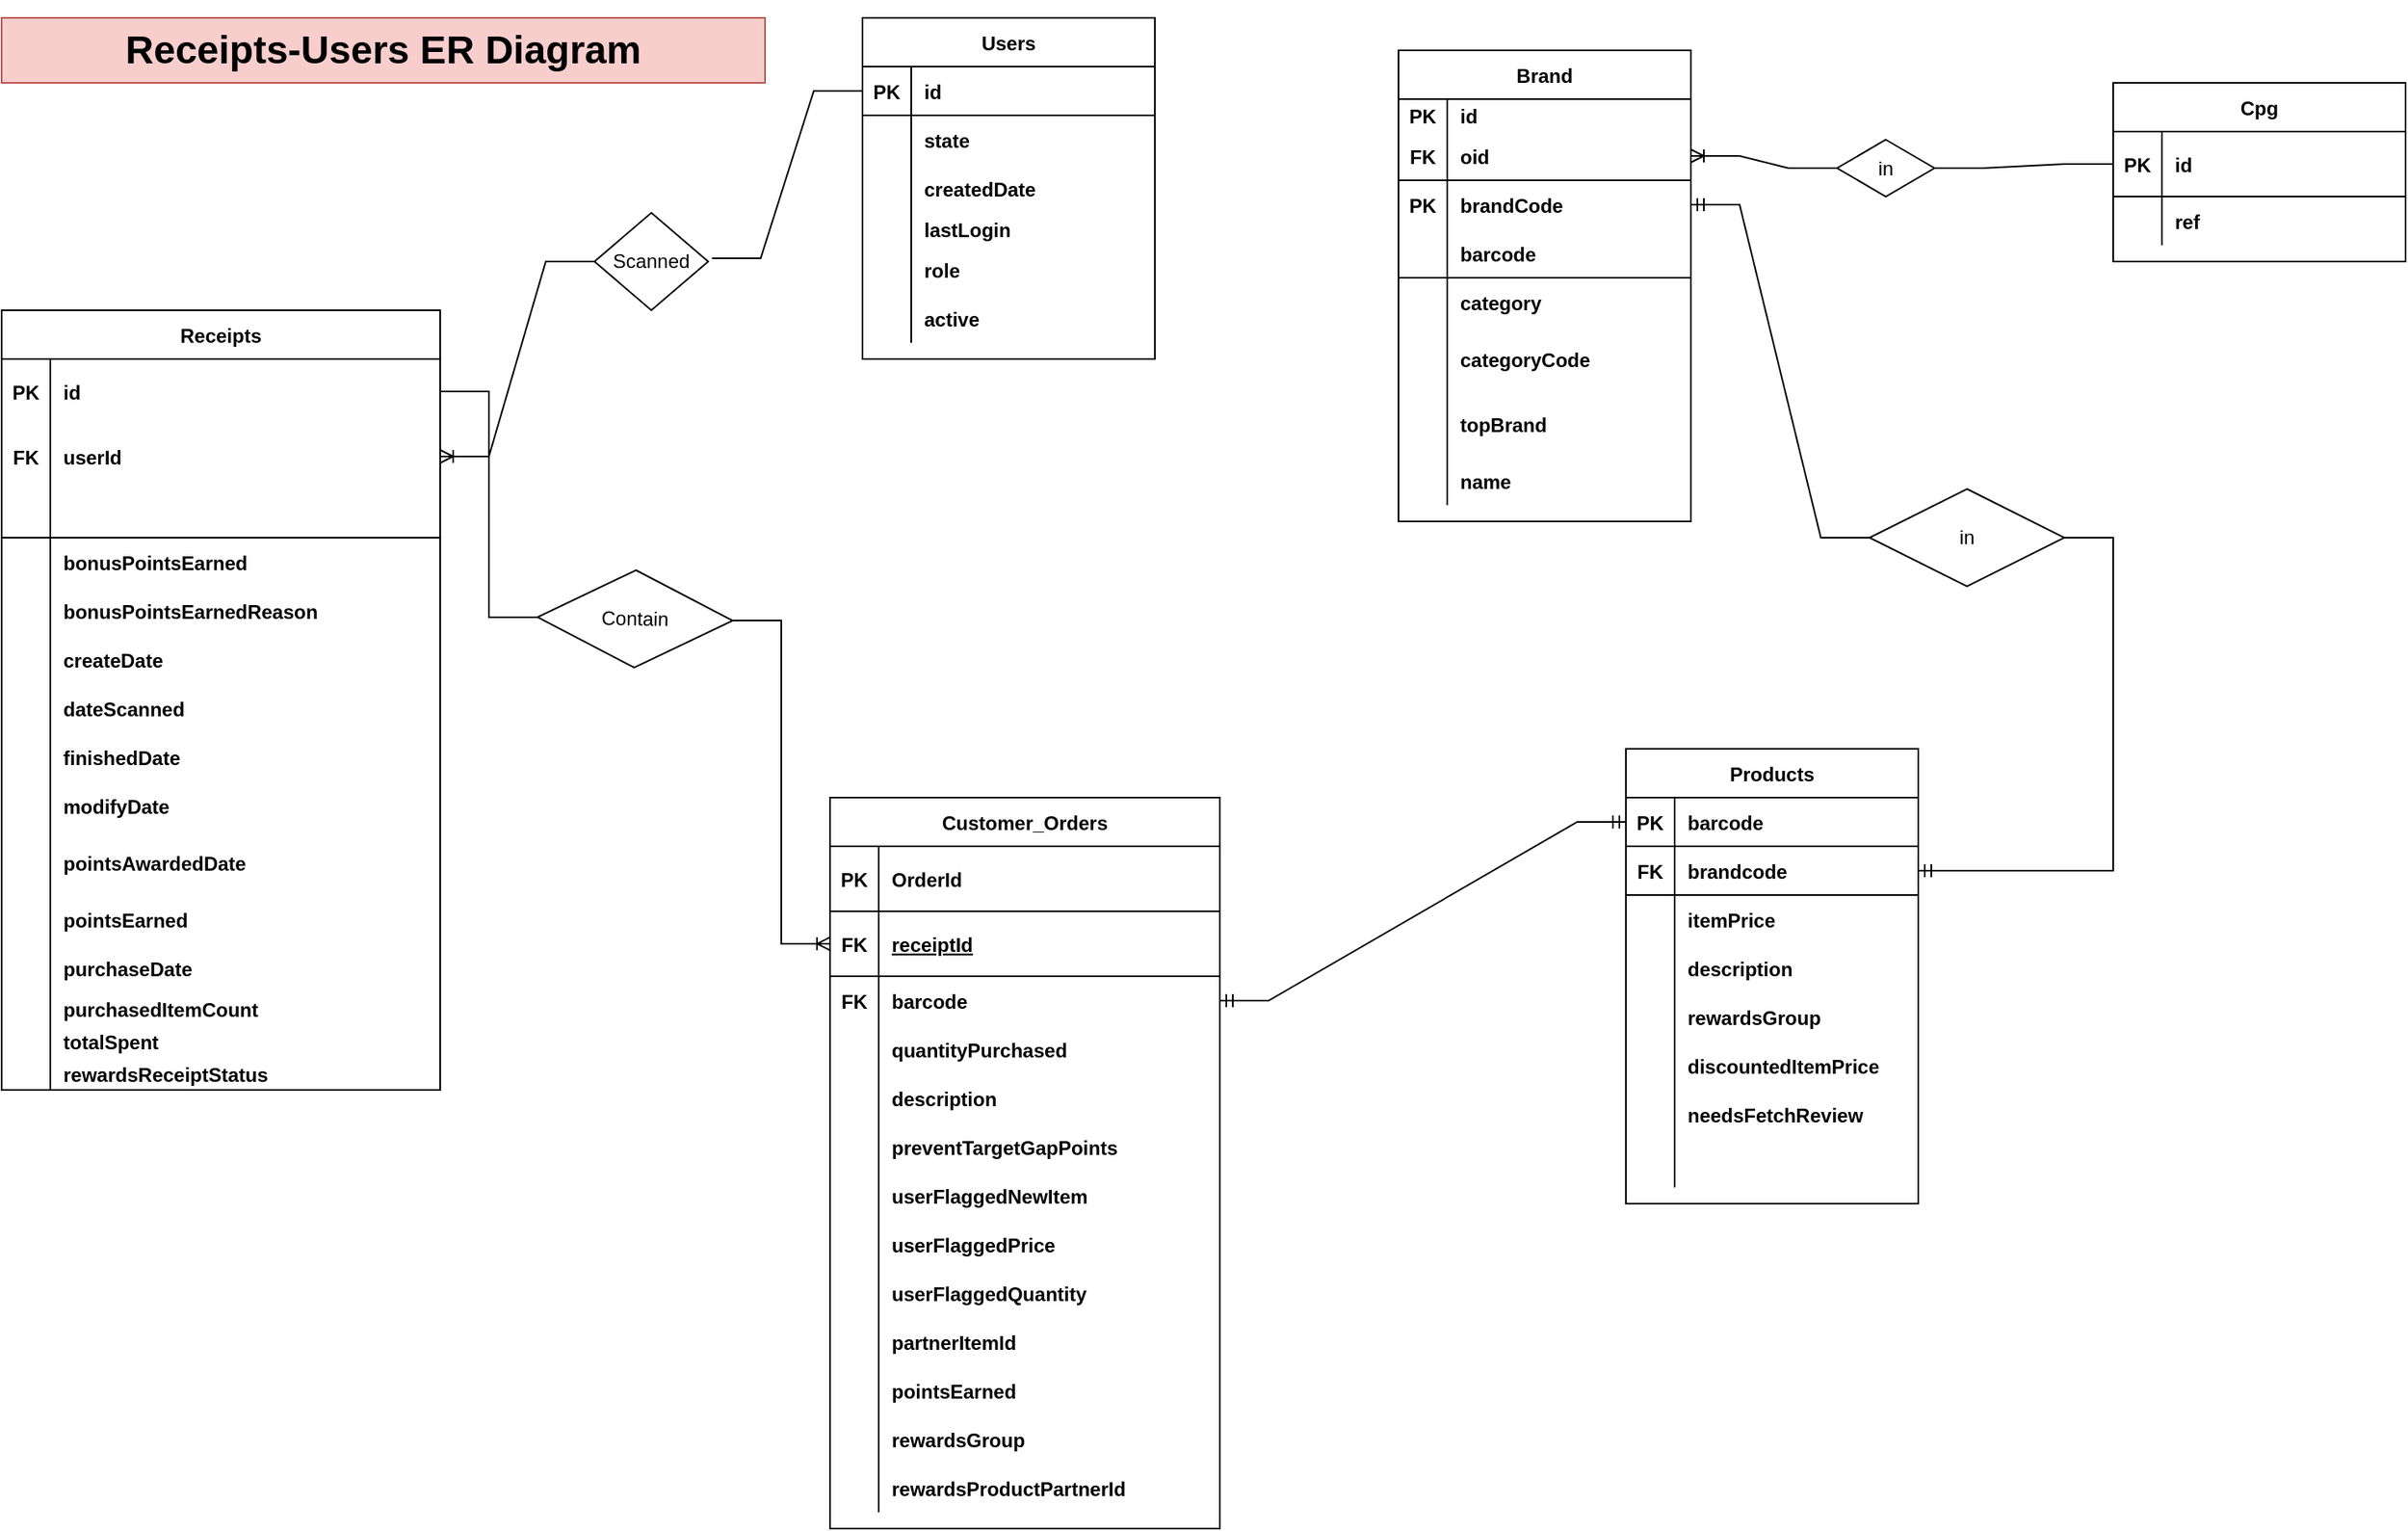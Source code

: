 <mxfile version="15.5.7" type="device"><diagram id="6wCOXqOBAvkYr-RKVebz" name="Page-1"><mxGraphModel dx="1461" dy="840" grid="1" gridSize="10" guides="1" tooltips="1" connect="1" arrows="1" fold="1" page="1" pageScale="1" pageWidth="850" pageHeight="1100" math="0" shadow="0"><root><mxCell id="0"/><mxCell id="1" parent="0"/><mxCell id="uwVC9Kka8J0ugaaNB1is-2" value="Receipts" style="shape=table;startSize=30;container=1;collapsible=1;childLayout=tableLayout;fixedRows=1;rowLines=0;fontStyle=1;align=center;resizeLast=1;" vertex="1" parent="1"><mxGeometry x="60" y="190" width="270" height="480" as="geometry"/></mxCell><mxCell id="uwVC9Kka8J0ugaaNB1is-63" value="" style="shape=partialRectangle;collapsible=0;dropTarget=0;pointerEvents=0;fillColor=none;top=0;left=0;bottom=0;right=0;points=[[0,0.5],[1,0.5]];portConstraint=eastwest;fontStyle=1" vertex="1" parent="uwVC9Kka8J0ugaaNB1is-2"><mxGeometry y="30" width="270" height="40" as="geometry"/></mxCell><mxCell id="uwVC9Kka8J0ugaaNB1is-64" value="PK" style="shape=partialRectangle;connectable=0;fillColor=none;top=0;left=0;bottom=0;right=0;editable=1;overflow=hidden;fontStyle=1" vertex="1" parent="uwVC9Kka8J0ugaaNB1is-63"><mxGeometry width="30" height="40" as="geometry"><mxRectangle width="30" height="40" as="alternateBounds"/></mxGeometry></mxCell><mxCell id="uwVC9Kka8J0ugaaNB1is-65" value="id" style="shape=partialRectangle;connectable=0;fillColor=none;top=0;left=0;bottom=0;right=0;align=left;spacingLeft=6;overflow=hidden;fontStyle=1" vertex="1" parent="uwVC9Kka8J0ugaaNB1is-63"><mxGeometry x="30" width="240" height="40" as="geometry"><mxRectangle width="240" height="40" as="alternateBounds"/></mxGeometry></mxCell><mxCell id="uwVC9Kka8J0ugaaNB1is-173" value="" style="shape=partialRectangle;collapsible=0;dropTarget=0;pointerEvents=0;fillColor=none;top=0;left=0;bottom=0;right=0;points=[[0,0.5],[1,0.5]];portConstraint=eastwest;fontStyle=1" vertex="1" parent="uwVC9Kka8J0ugaaNB1is-2"><mxGeometry y="70" width="270" height="40" as="geometry"/></mxCell><mxCell id="uwVC9Kka8J0ugaaNB1is-174" value="FK" style="shape=partialRectangle;connectable=0;fillColor=none;top=0;left=0;bottom=0;right=0;editable=1;overflow=hidden;fontStyle=1" vertex="1" parent="uwVC9Kka8J0ugaaNB1is-173"><mxGeometry width="30" height="40" as="geometry"><mxRectangle width="30" height="40" as="alternateBounds"/></mxGeometry></mxCell><mxCell id="uwVC9Kka8J0ugaaNB1is-175" value="userId" style="shape=partialRectangle;connectable=0;fillColor=none;top=0;left=0;bottom=0;right=0;align=left;spacingLeft=6;overflow=hidden;fontStyle=1" vertex="1" parent="uwVC9Kka8J0ugaaNB1is-173"><mxGeometry x="30" width="240" height="40" as="geometry"><mxRectangle width="240" height="40" as="alternateBounds"/></mxGeometry></mxCell><mxCell id="uwVC9Kka8J0ugaaNB1is-3" value="" style="shape=partialRectangle;collapsible=0;dropTarget=0;pointerEvents=0;fillColor=none;top=0;left=0;bottom=1;right=0;points=[[0,0.5],[1,0.5]];portConstraint=eastwest;fontStyle=1" vertex="1" parent="uwVC9Kka8J0ugaaNB1is-2"><mxGeometry y="110" width="270" height="30" as="geometry"/></mxCell><mxCell id="uwVC9Kka8J0ugaaNB1is-4" value="" style="shape=partialRectangle;connectable=0;fillColor=none;top=0;left=0;bottom=0;right=0;fontStyle=1;overflow=hidden;" vertex="1" parent="uwVC9Kka8J0ugaaNB1is-3"><mxGeometry width="30" height="30" as="geometry"><mxRectangle width="30" height="30" as="alternateBounds"/></mxGeometry></mxCell><mxCell id="uwVC9Kka8J0ugaaNB1is-5" value="" style="shape=partialRectangle;connectable=0;fillColor=none;top=0;left=0;bottom=0;right=0;align=left;spacingLeft=6;fontStyle=1;overflow=hidden;" vertex="1" parent="uwVC9Kka8J0ugaaNB1is-3"><mxGeometry x="30" width="240" height="30" as="geometry"><mxRectangle width="240" height="30" as="alternateBounds"/></mxGeometry></mxCell><mxCell id="uwVC9Kka8J0ugaaNB1is-6" value="" style="shape=partialRectangle;collapsible=0;dropTarget=0;pointerEvents=0;fillColor=none;top=0;left=0;bottom=0;right=0;points=[[0,0.5],[1,0.5]];portConstraint=eastwest;fontStyle=1" vertex="1" parent="uwVC9Kka8J0ugaaNB1is-2"><mxGeometry y="140" width="270" height="30" as="geometry"/></mxCell><mxCell id="uwVC9Kka8J0ugaaNB1is-7" value="" style="shape=partialRectangle;connectable=0;fillColor=none;top=0;left=0;bottom=0;right=0;editable=1;overflow=hidden;fontStyle=1" vertex="1" parent="uwVC9Kka8J0ugaaNB1is-6"><mxGeometry width="30" height="30" as="geometry"><mxRectangle width="30" height="30" as="alternateBounds"/></mxGeometry></mxCell><mxCell id="uwVC9Kka8J0ugaaNB1is-8" value="bonusPointsEarned            " style="shape=partialRectangle;connectable=0;fillColor=none;top=0;left=0;bottom=0;right=0;align=left;spacingLeft=6;overflow=hidden;fontStyle=1" vertex="1" parent="uwVC9Kka8J0ugaaNB1is-6"><mxGeometry x="30" width="240" height="30" as="geometry"><mxRectangle width="240" height="30" as="alternateBounds"/></mxGeometry></mxCell><mxCell id="uwVC9Kka8J0ugaaNB1is-9" value="" style="shape=partialRectangle;collapsible=0;dropTarget=0;pointerEvents=0;fillColor=none;top=0;left=0;bottom=0;right=0;points=[[0,0.5],[1,0.5]];portConstraint=eastwest;fontStyle=1" vertex="1" parent="uwVC9Kka8J0ugaaNB1is-2"><mxGeometry y="170" width="270" height="30" as="geometry"/></mxCell><mxCell id="uwVC9Kka8J0ugaaNB1is-10" value="" style="shape=partialRectangle;connectable=0;fillColor=none;top=0;left=0;bottom=0;right=0;editable=1;overflow=hidden;fontStyle=1" vertex="1" parent="uwVC9Kka8J0ugaaNB1is-9"><mxGeometry width="30" height="30" as="geometry"><mxRectangle width="30" height="30" as="alternateBounds"/></mxGeometry></mxCell><mxCell id="uwVC9Kka8J0ugaaNB1is-11" value="bonusPointsEarnedReason" style="shape=partialRectangle;connectable=0;fillColor=none;top=0;left=0;bottom=0;right=0;align=left;spacingLeft=6;overflow=hidden;fontStyle=1" vertex="1" parent="uwVC9Kka8J0ugaaNB1is-9"><mxGeometry x="30" width="240" height="30" as="geometry"><mxRectangle width="240" height="30" as="alternateBounds"/></mxGeometry></mxCell><mxCell id="uwVC9Kka8J0ugaaNB1is-12" value="" style="shape=partialRectangle;collapsible=0;dropTarget=0;pointerEvents=0;fillColor=none;top=0;left=0;bottom=0;right=0;points=[[0,0.5],[1,0.5]];portConstraint=eastwest;fontStyle=1" vertex="1" parent="uwVC9Kka8J0ugaaNB1is-2"><mxGeometry y="200" width="270" height="30" as="geometry"/></mxCell><mxCell id="uwVC9Kka8J0ugaaNB1is-13" value="" style="shape=partialRectangle;connectable=0;fillColor=none;top=0;left=0;bottom=0;right=0;editable=1;overflow=hidden;fontStyle=1" vertex="1" parent="uwVC9Kka8J0ugaaNB1is-12"><mxGeometry width="30" height="30" as="geometry"><mxRectangle width="30" height="30" as="alternateBounds"/></mxGeometry></mxCell><mxCell id="uwVC9Kka8J0ugaaNB1is-14" value="createDate" style="shape=partialRectangle;connectable=0;fillColor=none;top=0;left=0;bottom=0;right=0;align=left;spacingLeft=6;overflow=hidden;fontStyle=1" vertex="1" parent="uwVC9Kka8J0ugaaNB1is-12"><mxGeometry x="30" width="240" height="30" as="geometry"><mxRectangle width="240" height="30" as="alternateBounds"/></mxGeometry></mxCell><mxCell id="uwVC9Kka8J0ugaaNB1is-42" value="" style="shape=partialRectangle;collapsible=0;dropTarget=0;pointerEvents=0;fillColor=none;top=0;left=0;bottom=0;right=0;points=[[0,0.5],[1,0.5]];portConstraint=eastwest;fontStyle=1" vertex="1" parent="uwVC9Kka8J0ugaaNB1is-2"><mxGeometry y="230" width="270" height="30" as="geometry"/></mxCell><mxCell id="uwVC9Kka8J0ugaaNB1is-43" value="" style="shape=partialRectangle;connectable=0;fillColor=none;top=0;left=0;bottom=0;right=0;editable=1;overflow=hidden;fontStyle=1" vertex="1" parent="uwVC9Kka8J0ugaaNB1is-42"><mxGeometry width="30" height="30" as="geometry"><mxRectangle width="30" height="30" as="alternateBounds"/></mxGeometry></mxCell><mxCell id="uwVC9Kka8J0ugaaNB1is-44" value="dateScanned" style="shape=partialRectangle;connectable=0;fillColor=none;top=0;left=0;bottom=0;right=0;align=left;spacingLeft=6;overflow=hidden;fontStyle=1" vertex="1" parent="uwVC9Kka8J0ugaaNB1is-42"><mxGeometry x="30" width="240" height="30" as="geometry"><mxRectangle width="240" height="30" as="alternateBounds"/></mxGeometry></mxCell><mxCell id="uwVC9Kka8J0ugaaNB1is-45" value="" style="shape=partialRectangle;collapsible=0;dropTarget=0;pointerEvents=0;fillColor=none;top=0;left=0;bottom=0;right=0;points=[[0,0.5],[1,0.5]];portConstraint=eastwest;fontStyle=1" vertex="1" parent="uwVC9Kka8J0ugaaNB1is-2"><mxGeometry y="260" width="270" height="30" as="geometry"/></mxCell><mxCell id="uwVC9Kka8J0ugaaNB1is-46" value="" style="shape=partialRectangle;connectable=0;fillColor=none;top=0;left=0;bottom=0;right=0;editable=1;overflow=hidden;fontStyle=1" vertex="1" parent="uwVC9Kka8J0ugaaNB1is-45"><mxGeometry width="30" height="30" as="geometry"><mxRectangle width="30" height="30" as="alternateBounds"/></mxGeometry></mxCell><mxCell id="uwVC9Kka8J0ugaaNB1is-47" value="finishedDate" style="shape=partialRectangle;connectable=0;fillColor=none;top=0;left=0;bottom=0;right=0;align=left;spacingLeft=6;overflow=hidden;fontStyle=1" vertex="1" parent="uwVC9Kka8J0ugaaNB1is-45"><mxGeometry x="30" width="240" height="30" as="geometry"><mxRectangle width="240" height="30" as="alternateBounds"/></mxGeometry></mxCell><mxCell id="uwVC9Kka8J0ugaaNB1is-48" value="" style="shape=partialRectangle;collapsible=0;dropTarget=0;pointerEvents=0;fillColor=none;top=0;left=0;bottom=0;right=0;points=[[0,0.5],[1,0.5]];portConstraint=eastwest;fontStyle=1" vertex="1" parent="uwVC9Kka8J0ugaaNB1is-2"><mxGeometry y="290" width="270" height="30" as="geometry"/></mxCell><mxCell id="uwVC9Kka8J0ugaaNB1is-49" value="" style="shape=partialRectangle;connectable=0;fillColor=none;top=0;left=0;bottom=0;right=0;editable=1;overflow=hidden;fontStyle=1" vertex="1" parent="uwVC9Kka8J0ugaaNB1is-48"><mxGeometry width="30" height="30" as="geometry"><mxRectangle width="30" height="30" as="alternateBounds"/></mxGeometry></mxCell><mxCell id="uwVC9Kka8J0ugaaNB1is-50" value="modifyDate" style="shape=partialRectangle;connectable=0;fillColor=none;top=0;left=0;bottom=0;right=0;align=left;spacingLeft=6;overflow=hidden;fontStyle=1" vertex="1" parent="uwVC9Kka8J0ugaaNB1is-48"><mxGeometry x="30" width="240" height="30" as="geometry"><mxRectangle width="240" height="30" as="alternateBounds"/></mxGeometry></mxCell><mxCell id="uwVC9Kka8J0ugaaNB1is-51" value="" style="shape=partialRectangle;collapsible=0;dropTarget=0;pointerEvents=0;fillColor=none;top=0;left=0;bottom=0;right=0;points=[[0,0.5],[1,0.5]];portConstraint=eastwest;fontStyle=1" vertex="1" parent="uwVC9Kka8J0ugaaNB1is-2"><mxGeometry y="320" width="270" height="40" as="geometry"/></mxCell><mxCell id="uwVC9Kka8J0ugaaNB1is-52" value="" style="shape=partialRectangle;connectable=0;fillColor=none;top=0;left=0;bottom=0;right=0;editable=1;overflow=hidden;fontStyle=1" vertex="1" parent="uwVC9Kka8J0ugaaNB1is-51"><mxGeometry width="30" height="40" as="geometry"><mxRectangle width="30" height="40" as="alternateBounds"/></mxGeometry></mxCell><mxCell id="uwVC9Kka8J0ugaaNB1is-53" value="pointsAwardedDate" style="shape=partialRectangle;connectable=0;fillColor=none;top=0;left=0;bottom=0;right=0;align=left;spacingLeft=6;overflow=hidden;fontStyle=1" vertex="1" parent="uwVC9Kka8J0ugaaNB1is-51"><mxGeometry x="30" width="240" height="40" as="geometry"><mxRectangle width="240" height="40" as="alternateBounds"/></mxGeometry></mxCell><mxCell id="uwVC9Kka8J0ugaaNB1is-54" value="" style="shape=partialRectangle;collapsible=0;dropTarget=0;pointerEvents=0;fillColor=none;top=0;left=0;bottom=0;right=0;points=[[0,0.5],[1,0.5]];portConstraint=eastwest;fontStyle=1" vertex="1" parent="uwVC9Kka8J0ugaaNB1is-2"><mxGeometry y="360" width="270" height="30" as="geometry"/></mxCell><mxCell id="uwVC9Kka8J0ugaaNB1is-55" value="" style="shape=partialRectangle;connectable=0;fillColor=none;top=0;left=0;bottom=0;right=0;editable=1;overflow=hidden;fontStyle=1" vertex="1" parent="uwVC9Kka8J0ugaaNB1is-54"><mxGeometry width="30" height="30" as="geometry"><mxRectangle width="30" height="30" as="alternateBounds"/></mxGeometry></mxCell><mxCell id="uwVC9Kka8J0ugaaNB1is-56" value="pointsEarned" style="shape=partialRectangle;connectable=0;fillColor=none;top=0;left=0;bottom=0;right=0;align=left;spacingLeft=6;overflow=hidden;fontStyle=1" vertex="1" parent="uwVC9Kka8J0ugaaNB1is-54"><mxGeometry x="30" width="240" height="30" as="geometry"><mxRectangle width="240" height="30" as="alternateBounds"/></mxGeometry></mxCell><mxCell id="uwVC9Kka8J0ugaaNB1is-57" value="" style="shape=partialRectangle;collapsible=0;dropTarget=0;pointerEvents=0;fillColor=none;top=0;left=0;bottom=0;right=0;points=[[0,0.5],[1,0.5]];portConstraint=eastwest;fontStyle=1" vertex="1" parent="uwVC9Kka8J0ugaaNB1is-2"><mxGeometry y="390" width="270" height="30" as="geometry"/></mxCell><mxCell id="uwVC9Kka8J0ugaaNB1is-58" value="" style="shape=partialRectangle;connectable=0;fillColor=none;top=0;left=0;bottom=0;right=0;editable=1;overflow=hidden;fontStyle=1" vertex="1" parent="uwVC9Kka8J0ugaaNB1is-57"><mxGeometry width="30" height="30" as="geometry"><mxRectangle width="30" height="30" as="alternateBounds"/></mxGeometry></mxCell><mxCell id="uwVC9Kka8J0ugaaNB1is-59" value="purchaseDate" style="shape=partialRectangle;connectable=0;fillColor=none;top=0;left=0;bottom=0;right=0;align=left;spacingLeft=6;overflow=hidden;fontStyle=1" vertex="1" parent="uwVC9Kka8J0ugaaNB1is-57"><mxGeometry x="30" width="240" height="30" as="geometry"><mxRectangle width="240" height="30" as="alternateBounds"/></mxGeometry></mxCell><mxCell id="uwVC9Kka8J0ugaaNB1is-60" value="" style="shape=partialRectangle;collapsible=0;dropTarget=0;pointerEvents=0;fillColor=none;top=0;left=0;bottom=0;right=0;points=[[0,0.5],[1,0.5]];portConstraint=eastwest;fontStyle=1" vertex="1" parent="uwVC9Kka8J0ugaaNB1is-2"><mxGeometry y="420" width="270" height="20" as="geometry"/></mxCell><mxCell id="uwVC9Kka8J0ugaaNB1is-61" value="" style="shape=partialRectangle;connectable=0;fillColor=none;top=0;left=0;bottom=0;right=0;editable=1;overflow=hidden;fontStyle=1" vertex="1" parent="uwVC9Kka8J0ugaaNB1is-60"><mxGeometry width="30" height="20" as="geometry"><mxRectangle width="30" height="20" as="alternateBounds"/></mxGeometry></mxCell><mxCell id="uwVC9Kka8J0ugaaNB1is-62" value="purchasedItemCount" style="shape=partialRectangle;connectable=0;fillColor=none;top=0;left=0;bottom=0;right=0;align=left;spacingLeft=6;overflow=hidden;fontStyle=1" vertex="1" parent="uwVC9Kka8J0ugaaNB1is-60"><mxGeometry x="30" width="240" height="20" as="geometry"><mxRectangle width="240" height="20" as="alternateBounds"/></mxGeometry></mxCell><mxCell id="uwVC9Kka8J0ugaaNB1is-69" value="" style="shape=partialRectangle;collapsible=0;dropTarget=0;pointerEvents=0;fillColor=none;top=0;left=0;bottom=0;right=0;points=[[0,0.5],[1,0.5]];portConstraint=eastwest;fontStyle=1" vertex="1" parent="uwVC9Kka8J0ugaaNB1is-2"><mxGeometry y="440" width="270" height="20" as="geometry"/></mxCell><mxCell id="uwVC9Kka8J0ugaaNB1is-70" value="" style="shape=partialRectangle;connectable=0;fillColor=none;top=0;left=0;bottom=0;right=0;editable=1;overflow=hidden;fontStyle=1" vertex="1" parent="uwVC9Kka8J0ugaaNB1is-69"><mxGeometry width="30" height="20" as="geometry"><mxRectangle width="30" height="20" as="alternateBounds"/></mxGeometry></mxCell><mxCell id="uwVC9Kka8J0ugaaNB1is-71" value="totalSpent" style="shape=partialRectangle;connectable=0;fillColor=none;top=0;left=0;bottom=0;right=0;align=left;spacingLeft=6;overflow=hidden;fontStyle=1" vertex="1" parent="uwVC9Kka8J0ugaaNB1is-69"><mxGeometry x="30" width="240" height="20" as="geometry"><mxRectangle width="240" height="20" as="alternateBounds"/></mxGeometry></mxCell><mxCell id="uwVC9Kka8J0ugaaNB1is-179" value="" style="shape=partialRectangle;collapsible=0;dropTarget=0;pointerEvents=0;fillColor=none;top=0;left=0;bottom=0;right=0;points=[[0,0.5],[1,0.5]];portConstraint=eastwest;fontStyle=1" vertex="1" parent="uwVC9Kka8J0ugaaNB1is-2"><mxGeometry y="460" width="270" height="20" as="geometry"/></mxCell><mxCell id="uwVC9Kka8J0ugaaNB1is-180" value="" style="shape=partialRectangle;connectable=0;fillColor=none;top=0;left=0;bottom=0;right=0;editable=1;overflow=hidden;fontStyle=1" vertex="1" parent="uwVC9Kka8J0ugaaNB1is-179"><mxGeometry width="30" height="20" as="geometry"><mxRectangle width="30" height="20" as="alternateBounds"/></mxGeometry></mxCell><mxCell id="uwVC9Kka8J0ugaaNB1is-181" value="rewardsReceiptStatus" style="shape=partialRectangle;connectable=0;fillColor=none;top=0;left=0;bottom=0;right=0;align=left;spacingLeft=6;overflow=hidden;fontStyle=1" vertex="1" parent="uwVC9Kka8J0ugaaNB1is-179"><mxGeometry x="30" width="240" height="20" as="geometry"><mxRectangle width="240" height="20" as="alternateBounds"/></mxGeometry></mxCell><mxCell id="uwVC9Kka8J0ugaaNB1is-93" value="Users" style="shape=table;startSize=30;container=1;collapsible=1;childLayout=tableLayout;fixedRows=1;rowLines=0;fontStyle=1;align=center;resizeLast=1;" vertex="1" parent="1"><mxGeometry x="590" y="10" width="180" height="210" as="geometry"/></mxCell><mxCell id="uwVC9Kka8J0ugaaNB1is-94" value="" style="shape=partialRectangle;collapsible=0;dropTarget=0;pointerEvents=0;fillColor=none;top=0;left=0;bottom=1;right=0;points=[[0,0.5],[1,0.5]];portConstraint=eastwest;" vertex="1" parent="uwVC9Kka8J0ugaaNB1is-93"><mxGeometry y="30" width="180" height="30" as="geometry"/></mxCell><mxCell id="uwVC9Kka8J0ugaaNB1is-95" value="PK" style="shape=partialRectangle;connectable=0;fillColor=none;top=0;left=0;bottom=0;right=0;fontStyle=1;overflow=hidden;" vertex="1" parent="uwVC9Kka8J0ugaaNB1is-94"><mxGeometry width="30" height="30" as="geometry"><mxRectangle width="30" height="30" as="alternateBounds"/></mxGeometry></mxCell><mxCell id="uwVC9Kka8J0ugaaNB1is-96" value="id" style="shape=partialRectangle;connectable=0;fillColor=none;top=0;left=0;bottom=0;right=0;align=left;spacingLeft=6;fontStyle=1;overflow=hidden;" vertex="1" parent="uwVC9Kka8J0ugaaNB1is-94"><mxGeometry x="30" width="150" height="30" as="geometry"><mxRectangle width="150" height="30" as="alternateBounds"/></mxGeometry></mxCell><mxCell id="uwVC9Kka8J0ugaaNB1is-97" value="" style="shape=partialRectangle;collapsible=0;dropTarget=0;pointerEvents=0;fillColor=none;top=0;left=0;bottom=0;right=0;points=[[0,0.5],[1,0.5]];portConstraint=eastwest;" vertex="1" parent="uwVC9Kka8J0ugaaNB1is-93"><mxGeometry y="60" width="180" height="30" as="geometry"/></mxCell><mxCell id="uwVC9Kka8J0ugaaNB1is-98" value="" style="shape=partialRectangle;connectable=0;fillColor=none;top=0;left=0;bottom=0;right=0;editable=1;overflow=hidden;" vertex="1" parent="uwVC9Kka8J0ugaaNB1is-97"><mxGeometry width="30" height="30" as="geometry"><mxRectangle width="30" height="30" as="alternateBounds"/></mxGeometry></mxCell><mxCell id="uwVC9Kka8J0ugaaNB1is-99" value="state" style="shape=partialRectangle;connectable=0;fillColor=none;top=0;left=0;bottom=0;right=0;align=left;spacingLeft=6;overflow=hidden;fontStyle=1" vertex="1" parent="uwVC9Kka8J0ugaaNB1is-97"><mxGeometry x="30" width="150" height="30" as="geometry"><mxRectangle width="150" height="30" as="alternateBounds"/></mxGeometry></mxCell><mxCell id="uwVC9Kka8J0ugaaNB1is-100" value="" style="shape=partialRectangle;collapsible=0;dropTarget=0;pointerEvents=0;fillColor=none;top=0;left=0;bottom=0;right=0;points=[[0,0.5],[1,0.5]];portConstraint=eastwest;" vertex="1" parent="uwVC9Kka8J0ugaaNB1is-93"><mxGeometry y="90" width="180" height="30" as="geometry"/></mxCell><mxCell id="uwVC9Kka8J0ugaaNB1is-101" value="" style="shape=partialRectangle;connectable=0;fillColor=none;top=0;left=0;bottom=0;right=0;editable=1;overflow=hidden;" vertex="1" parent="uwVC9Kka8J0ugaaNB1is-100"><mxGeometry width="30" height="30" as="geometry"><mxRectangle width="30" height="30" as="alternateBounds"/></mxGeometry></mxCell><mxCell id="uwVC9Kka8J0ugaaNB1is-102" value="createdDate" style="shape=partialRectangle;connectable=0;fillColor=none;top=0;left=0;bottom=0;right=0;align=left;spacingLeft=6;overflow=hidden;fontStyle=1" vertex="1" parent="uwVC9Kka8J0ugaaNB1is-100"><mxGeometry x="30" width="150" height="30" as="geometry"><mxRectangle width="150" height="30" as="alternateBounds"/></mxGeometry></mxCell><mxCell id="uwVC9Kka8J0ugaaNB1is-103" value="" style="shape=partialRectangle;collapsible=0;dropTarget=0;pointerEvents=0;fillColor=none;top=0;left=0;bottom=0;right=0;points=[[0,0.5],[1,0.5]];portConstraint=eastwest;" vertex="1" parent="uwVC9Kka8J0ugaaNB1is-93"><mxGeometry y="120" width="180" height="20" as="geometry"/></mxCell><mxCell id="uwVC9Kka8J0ugaaNB1is-104" value="" style="shape=partialRectangle;connectable=0;fillColor=none;top=0;left=0;bottom=0;right=0;editable=1;overflow=hidden;" vertex="1" parent="uwVC9Kka8J0ugaaNB1is-103"><mxGeometry width="30" height="20" as="geometry"><mxRectangle width="30" height="20" as="alternateBounds"/></mxGeometry></mxCell><mxCell id="uwVC9Kka8J0ugaaNB1is-105" value="lastLogin" style="shape=partialRectangle;connectable=0;fillColor=none;top=0;left=0;bottom=0;right=0;align=left;spacingLeft=6;overflow=hidden;fontStyle=1" vertex="1" parent="uwVC9Kka8J0ugaaNB1is-103"><mxGeometry x="30" width="150" height="20" as="geometry"><mxRectangle width="150" height="20" as="alternateBounds"/></mxGeometry></mxCell><mxCell id="uwVC9Kka8J0ugaaNB1is-106" value="" style="shape=partialRectangle;collapsible=0;dropTarget=0;pointerEvents=0;fillColor=none;top=0;left=0;bottom=0;right=0;points=[[0,0.5],[1,0.5]];portConstraint=eastwest;" vertex="1" parent="uwVC9Kka8J0ugaaNB1is-93"><mxGeometry y="140" width="180" height="30" as="geometry"/></mxCell><mxCell id="uwVC9Kka8J0ugaaNB1is-107" value="" style="shape=partialRectangle;connectable=0;fillColor=none;top=0;left=0;bottom=0;right=0;editable=1;overflow=hidden;" vertex="1" parent="uwVC9Kka8J0ugaaNB1is-106"><mxGeometry width="30" height="30" as="geometry"><mxRectangle width="30" height="30" as="alternateBounds"/></mxGeometry></mxCell><mxCell id="uwVC9Kka8J0ugaaNB1is-108" value="role" style="shape=partialRectangle;connectable=0;fillColor=none;top=0;left=0;bottom=0;right=0;align=left;spacingLeft=6;overflow=hidden;fontStyle=1" vertex="1" parent="uwVC9Kka8J0ugaaNB1is-106"><mxGeometry x="30" width="150" height="30" as="geometry"><mxRectangle width="150" height="30" as="alternateBounds"/></mxGeometry></mxCell><mxCell id="uwVC9Kka8J0ugaaNB1is-109" value="" style="shape=partialRectangle;collapsible=0;dropTarget=0;pointerEvents=0;fillColor=none;top=0;left=0;bottom=0;right=0;points=[[0,0.5],[1,0.5]];portConstraint=eastwest;" vertex="1" parent="uwVC9Kka8J0ugaaNB1is-93"><mxGeometry y="170" width="180" height="30" as="geometry"/></mxCell><mxCell id="uwVC9Kka8J0ugaaNB1is-110" value="" style="shape=partialRectangle;connectable=0;fillColor=none;top=0;left=0;bottom=0;right=0;editable=1;overflow=hidden;" vertex="1" parent="uwVC9Kka8J0ugaaNB1is-109"><mxGeometry width="30" height="30" as="geometry"><mxRectangle width="30" height="30" as="alternateBounds"/></mxGeometry></mxCell><mxCell id="uwVC9Kka8J0ugaaNB1is-111" value="active" style="shape=partialRectangle;connectable=0;fillColor=none;top=0;left=0;bottom=0;right=0;align=left;spacingLeft=6;overflow=hidden;fontStyle=1" vertex="1" parent="uwVC9Kka8J0ugaaNB1is-109"><mxGeometry x="30" width="150" height="30" as="geometry"><mxRectangle width="150" height="30" as="alternateBounds"/></mxGeometry></mxCell><mxCell id="uwVC9Kka8J0ugaaNB1is-112" value="Brand" style="shape=table;startSize=30;container=1;collapsible=1;childLayout=tableLayout;fixedRows=1;rowLines=0;fontStyle=1;align=center;resizeLast=1;" vertex="1" parent="1"><mxGeometry x="920" y="30" width="180" height="290" as="geometry"/></mxCell><mxCell id="uwVC9Kka8J0ugaaNB1is-116" value="" style="shape=partialRectangle;collapsible=0;dropTarget=0;pointerEvents=0;fillColor=none;top=0;left=0;bottom=0;right=0;points=[[0,0.5],[1,0.5]];portConstraint=eastwest;" vertex="1" parent="uwVC9Kka8J0ugaaNB1is-112"><mxGeometry y="30" width="180" height="20" as="geometry"/></mxCell><mxCell id="uwVC9Kka8J0ugaaNB1is-117" value="PK" style="shape=partialRectangle;connectable=0;fillColor=none;top=0;left=0;bottom=0;right=0;editable=1;overflow=hidden;fontStyle=1" vertex="1" parent="uwVC9Kka8J0ugaaNB1is-116"><mxGeometry width="30" height="20" as="geometry"><mxRectangle width="30" height="20" as="alternateBounds"/></mxGeometry></mxCell><mxCell id="uwVC9Kka8J0ugaaNB1is-118" value="id" style="shape=partialRectangle;connectable=0;fillColor=none;top=0;left=0;bottom=0;right=0;align=left;spacingLeft=6;overflow=hidden;fontStyle=1" vertex="1" parent="uwVC9Kka8J0ugaaNB1is-116"><mxGeometry x="30" width="150" height="20" as="geometry"><mxRectangle width="150" height="20" as="alternateBounds"/></mxGeometry></mxCell><mxCell id="uwVC9Kka8J0ugaaNB1is-113" value="" style="shape=partialRectangle;collapsible=0;dropTarget=0;pointerEvents=0;fillColor=none;top=0;left=0;bottom=1;right=0;points=[[0,0.5],[1,0.5]];portConstraint=eastwest;" vertex="1" parent="uwVC9Kka8J0ugaaNB1is-112"><mxGeometry y="50" width="180" height="30" as="geometry"/></mxCell><mxCell id="uwVC9Kka8J0ugaaNB1is-114" value="FK" style="shape=partialRectangle;connectable=0;fillColor=none;top=0;left=0;bottom=0;right=0;fontStyle=1;overflow=hidden;" vertex="1" parent="uwVC9Kka8J0ugaaNB1is-113"><mxGeometry width="30" height="30" as="geometry"><mxRectangle width="30" height="30" as="alternateBounds"/></mxGeometry></mxCell><mxCell id="uwVC9Kka8J0ugaaNB1is-115" value="oid" style="shape=partialRectangle;connectable=0;fillColor=none;top=0;left=0;bottom=0;right=0;align=left;spacingLeft=6;fontStyle=1;overflow=hidden;" vertex="1" parent="uwVC9Kka8J0ugaaNB1is-113"><mxGeometry x="30" width="150" height="30" as="geometry"><mxRectangle width="150" height="30" as="alternateBounds"/></mxGeometry></mxCell><mxCell id="uwVC9Kka8J0ugaaNB1is-119" value="" style="shape=partialRectangle;collapsible=0;dropTarget=0;pointerEvents=0;fillColor=none;top=0;left=0;bottom=0;right=0;points=[[0,0.5],[1,0.5]];portConstraint=eastwest;" vertex="1" parent="uwVC9Kka8J0ugaaNB1is-112"><mxGeometry y="80" width="180" height="30" as="geometry"/></mxCell><mxCell id="uwVC9Kka8J0ugaaNB1is-120" value="PK" style="shape=partialRectangle;connectable=0;fillColor=none;top=0;left=0;bottom=0;right=0;editable=1;overflow=hidden;fontStyle=1" vertex="1" parent="uwVC9Kka8J0ugaaNB1is-119"><mxGeometry width="30" height="30" as="geometry"><mxRectangle width="30" height="30" as="alternateBounds"/></mxGeometry></mxCell><mxCell id="uwVC9Kka8J0ugaaNB1is-121" value="brandCode" style="shape=partialRectangle;connectable=0;fillColor=none;top=0;left=0;bottom=0;right=0;align=left;spacingLeft=6;overflow=hidden;fontStyle=1" vertex="1" parent="uwVC9Kka8J0ugaaNB1is-119"><mxGeometry x="30" width="150" height="30" as="geometry"><mxRectangle width="150" height="30" as="alternateBounds"/></mxGeometry></mxCell><mxCell id="uwVC9Kka8J0ugaaNB1is-268" value="" style="shape=partialRectangle;collapsible=0;dropTarget=0;pointerEvents=0;fillColor=none;top=0;left=0;bottom=1;right=0;points=[[0,0.5],[1,0.5]];portConstraint=eastwest;" vertex="1" parent="uwVC9Kka8J0ugaaNB1is-112"><mxGeometry y="110" width="180" height="30" as="geometry"/></mxCell><mxCell id="uwVC9Kka8J0ugaaNB1is-269" value="" style="shape=partialRectangle;connectable=0;fillColor=none;top=0;left=0;bottom=0;right=0;fontStyle=1;overflow=hidden;" vertex="1" parent="uwVC9Kka8J0ugaaNB1is-268"><mxGeometry width="30" height="30" as="geometry"><mxRectangle width="30" height="30" as="alternateBounds"/></mxGeometry></mxCell><mxCell id="uwVC9Kka8J0ugaaNB1is-270" value="barcode" style="shape=partialRectangle;connectable=0;fillColor=none;top=0;left=0;bottom=0;right=0;align=left;spacingLeft=6;fontStyle=1;overflow=hidden;" vertex="1" parent="uwVC9Kka8J0ugaaNB1is-268"><mxGeometry x="30" width="150" height="30" as="geometry"><mxRectangle width="150" height="30" as="alternateBounds"/></mxGeometry></mxCell><mxCell id="uwVC9Kka8J0ugaaNB1is-122" value="" style="shape=partialRectangle;collapsible=0;dropTarget=0;pointerEvents=0;fillColor=none;top=0;left=0;bottom=0;right=0;points=[[0,0.5],[1,0.5]];portConstraint=eastwest;" vertex="1" parent="uwVC9Kka8J0ugaaNB1is-112"><mxGeometry y="140" width="180" height="30" as="geometry"/></mxCell><mxCell id="uwVC9Kka8J0ugaaNB1is-123" value="" style="shape=partialRectangle;connectable=0;fillColor=none;top=0;left=0;bottom=0;right=0;editable=1;overflow=hidden;" vertex="1" parent="uwVC9Kka8J0ugaaNB1is-122"><mxGeometry width="30" height="30" as="geometry"><mxRectangle width="30" height="30" as="alternateBounds"/></mxGeometry></mxCell><mxCell id="uwVC9Kka8J0ugaaNB1is-124" value="category" style="shape=partialRectangle;connectable=0;fillColor=none;top=0;left=0;bottom=0;right=0;align=left;spacingLeft=6;overflow=hidden;fontStyle=1" vertex="1" parent="uwVC9Kka8J0ugaaNB1is-122"><mxGeometry x="30" width="150" height="30" as="geometry"><mxRectangle width="150" height="30" as="alternateBounds"/></mxGeometry></mxCell><mxCell id="uwVC9Kka8J0ugaaNB1is-125" value="" style="shape=partialRectangle;collapsible=0;dropTarget=0;pointerEvents=0;fillColor=none;top=0;left=0;bottom=0;right=0;points=[[0,0.5],[1,0.5]];portConstraint=eastwest;" vertex="1" parent="uwVC9Kka8J0ugaaNB1is-112"><mxGeometry y="170" width="180" height="40" as="geometry"/></mxCell><mxCell id="uwVC9Kka8J0ugaaNB1is-126" value="" style="shape=partialRectangle;connectable=0;fillColor=none;top=0;left=0;bottom=0;right=0;editable=1;overflow=hidden;" vertex="1" parent="uwVC9Kka8J0ugaaNB1is-125"><mxGeometry width="30" height="40" as="geometry"><mxRectangle width="30" height="40" as="alternateBounds"/></mxGeometry></mxCell><mxCell id="uwVC9Kka8J0ugaaNB1is-127" value="categoryCode" style="shape=partialRectangle;connectable=0;fillColor=none;top=0;left=0;bottom=0;right=0;align=left;spacingLeft=6;overflow=hidden;fontStyle=1" vertex="1" parent="uwVC9Kka8J0ugaaNB1is-125"><mxGeometry x="30" width="150" height="40" as="geometry"><mxRectangle width="150" height="40" as="alternateBounds"/></mxGeometry></mxCell><mxCell id="uwVC9Kka8J0ugaaNB1is-150" value="" style="shape=partialRectangle;collapsible=0;dropTarget=0;pointerEvents=0;fillColor=none;top=0;left=0;bottom=0;right=0;points=[[0,0.5],[1,0.5]];portConstraint=eastwest;" vertex="1" parent="uwVC9Kka8J0ugaaNB1is-112"><mxGeometry y="210" width="180" height="40" as="geometry"/></mxCell><mxCell id="uwVC9Kka8J0ugaaNB1is-151" value="" style="shape=partialRectangle;connectable=0;fillColor=none;top=0;left=0;bottom=0;right=0;editable=1;overflow=hidden;" vertex="1" parent="uwVC9Kka8J0ugaaNB1is-150"><mxGeometry width="30" height="40" as="geometry"><mxRectangle width="30" height="40" as="alternateBounds"/></mxGeometry></mxCell><mxCell id="uwVC9Kka8J0ugaaNB1is-152" value="topBrand" style="shape=partialRectangle;connectable=0;fillColor=none;top=0;left=0;bottom=0;right=0;align=left;spacingLeft=6;overflow=hidden;fontStyle=1" vertex="1" parent="uwVC9Kka8J0ugaaNB1is-150"><mxGeometry x="30" width="150" height="40" as="geometry"><mxRectangle width="150" height="40" as="alternateBounds"/></mxGeometry></mxCell><mxCell id="uwVC9Kka8J0ugaaNB1is-153" value="" style="shape=partialRectangle;collapsible=0;dropTarget=0;pointerEvents=0;fillColor=none;top=0;left=0;bottom=0;right=0;points=[[0,0.5],[1,0.5]];portConstraint=eastwest;" vertex="1" parent="uwVC9Kka8J0ugaaNB1is-112"><mxGeometry y="250" width="180" height="30" as="geometry"/></mxCell><mxCell id="uwVC9Kka8J0ugaaNB1is-154" value="" style="shape=partialRectangle;connectable=0;fillColor=none;top=0;left=0;bottom=0;right=0;editable=1;overflow=hidden;" vertex="1" parent="uwVC9Kka8J0ugaaNB1is-153"><mxGeometry width="30" height="30" as="geometry"><mxRectangle width="30" height="30" as="alternateBounds"/></mxGeometry></mxCell><mxCell id="uwVC9Kka8J0ugaaNB1is-155" value="name" style="shape=partialRectangle;connectable=0;fillColor=none;top=0;left=0;bottom=0;right=0;align=left;spacingLeft=6;overflow=hidden;fontStyle=1" vertex="1" parent="uwVC9Kka8J0ugaaNB1is-153"><mxGeometry x="30" width="150" height="30" as="geometry"><mxRectangle width="150" height="30" as="alternateBounds"/></mxGeometry></mxCell><mxCell id="uwVC9Kka8J0ugaaNB1is-176" value="" style="edgeStyle=entityRelationEdgeStyle;fontSize=12;html=1;endArrow=ERoneToMany;rounded=0;exitX=0;exitY=0.5;exitDx=0;exitDy=0;entryX=1;entryY=0.5;entryDx=0;entryDy=0;startArrow=none;" edge="1" parent="1" source="uwVC9Kka8J0ugaaNB1is-177" target="uwVC9Kka8J0ugaaNB1is-173"><mxGeometry width="100" height="100" relative="1" as="geometry"><mxPoint x="500" y="440" as="sourcePoint"/><mxPoint x="600" y="340" as="targetPoint"/></mxGeometry></mxCell><mxCell id="uwVC9Kka8J0ugaaNB1is-177" value="Scanned" style="shape=rhombus;perimeter=rhombusPerimeter;whiteSpace=wrap;html=1;align=center;" vertex="1" parent="1"><mxGeometry x="425" y="130" width="70" height="60" as="geometry"/></mxCell><mxCell id="uwVC9Kka8J0ugaaNB1is-178" value="" style="edgeStyle=entityRelationEdgeStyle;fontSize=12;html=1;endArrow=none;rounded=0;exitX=0;exitY=0.5;exitDx=0;exitDy=0;entryX=1.033;entryY=0.467;entryDx=0;entryDy=0;entryPerimeter=0;" edge="1" parent="1" source="uwVC9Kka8J0ugaaNB1is-94" target="uwVC9Kka8J0ugaaNB1is-177"><mxGeometry width="100" height="100" relative="1" as="geometry"><mxPoint x="450" y="195" as="sourcePoint"/><mxPoint x="308.91" y="194.01" as="targetPoint"/></mxGeometry></mxCell><mxCell id="uwVC9Kka8J0ugaaNB1is-182" value="Cpg" style="shape=table;startSize=30;container=1;collapsible=1;childLayout=tableLayout;fixedRows=1;rowLines=0;fontStyle=1;align=center;resizeLast=1;" vertex="1" parent="1"><mxGeometry x="1360" y="50" width="180" height="110" as="geometry"/></mxCell><mxCell id="uwVC9Kka8J0ugaaNB1is-183" value="" style="shape=partialRectangle;collapsible=0;dropTarget=0;pointerEvents=0;fillColor=none;top=0;left=0;bottom=1;right=0;points=[[0,0.5],[1,0.5]];portConstraint=eastwest;" vertex="1" parent="uwVC9Kka8J0ugaaNB1is-182"><mxGeometry y="30" width="180" height="40" as="geometry"/></mxCell><mxCell id="uwVC9Kka8J0ugaaNB1is-184" value="PK" style="shape=partialRectangle;connectable=0;fillColor=none;top=0;left=0;bottom=0;right=0;fontStyle=1;overflow=hidden;" vertex="1" parent="uwVC9Kka8J0ugaaNB1is-183"><mxGeometry width="30" height="40" as="geometry"><mxRectangle width="30" height="40" as="alternateBounds"/></mxGeometry></mxCell><mxCell id="uwVC9Kka8J0ugaaNB1is-185" value="id" style="shape=partialRectangle;connectable=0;fillColor=none;top=0;left=0;bottom=0;right=0;align=left;spacingLeft=6;fontStyle=1;overflow=hidden;" vertex="1" parent="uwVC9Kka8J0ugaaNB1is-183"><mxGeometry x="30" width="150" height="40" as="geometry"><mxRectangle width="150" height="40" as="alternateBounds"/></mxGeometry></mxCell><mxCell id="uwVC9Kka8J0ugaaNB1is-186" value="" style="shape=partialRectangle;collapsible=0;dropTarget=0;pointerEvents=0;fillColor=none;top=0;left=0;bottom=0;right=0;points=[[0,0.5],[1,0.5]];portConstraint=eastwest;" vertex="1" parent="uwVC9Kka8J0ugaaNB1is-182"><mxGeometry y="70" width="180" height="30" as="geometry"/></mxCell><mxCell id="uwVC9Kka8J0ugaaNB1is-187" value="" style="shape=partialRectangle;connectable=0;fillColor=none;top=0;left=0;bottom=0;right=0;editable=1;overflow=hidden;" vertex="1" parent="uwVC9Kka8J0ugaaNB1is-186"><mxGeometry width="30" height="30" as="geometry"><mxRectangle width="30" height="30" as="alternateBounds"/></mxGeometry></mxCell><mxCell id="uwVC9Kka8J0ugaaNB1is-188" value="ref" style="shape=partialRectangle;connectable=0;fillColor=none;top=0;left=0;bottom=0;right=0;align=left;spacingLeft=6;overflow=hidden;fontStyle=1" vertex="1" parent="uwVC9Kka8J0ugaaNB1is-186"><mxGeometry x="30" width="150" height="30" as="geometry"><mxRectangle width="150" height="30" as="alternateBounds"/></mxGeometry></mxCell><mxCell id="uwVC9Kka8J0ugaaNB1is-198" value="" style="edgeStyle=entityRelationEdgeStyle;fontSize=12;html=1;endArrow=ERoneToMany;rounded=0;exitX=0;exitY=0.5;exitDx=0;exitDy=0;entryX=1;entryY=0.5;entryDx=0;entryDy=0;startArrow=none;" edge="1" parent="1" source="uwVC9Kka8J0ugaaNB1is-284" target="uwVC9Kka8J0ugaaNB1is-113"><mxGeometry width="100" height="100" relative="1" as="geometry"><mxPoint x="560" y="400" as="sourcePoint"/><mxPoint x="670" y="390" as="targetPoint"/></mxGeometry></mxCell><mxCell id="uwVC9Kka8J0ugaaNB1is-199" value="Products" style="shape=table;startSize=30;container=1;collapsible=1;childLayout=tableLayout;fixedRows=1;rowLines=0;fontStyle=1;align=center;resizeLast=1;" vertex="1" parent="1"><mxGeometry x="1060" y="460" width="180" height="280" as="geometry"/></mxCell><mxCell id="uwVC9Kka8J0ugaaNB1is-271" value="" style="shape=partialRectangle;collapsible=0;dropTarget=0;pointerEvents=0;fillColor=none;top=0;left=0;bottom=1;right=0;points=[[0,0.5],[1,0.5]];portConstraint=eastwest;" vertex="1" parent="uwVC9Kka8J0ugaaNB1is-199"><mxGeometry y="30" width="180" height="30" as="geometry"/></mxCell><mxCell id="uwVC9Kka8J0ugaaNB1is-272" value="PK" style="shape=partialRectangle;connectable=0;fillColor=none;top=0;left=0;bottom=0;right=0;fontStyle=1;overflow=hidden;" vertex="1" parent="uwVC9Kka8J0ugaaNB1is-271"><mxGeometry width="30" height="30" as="geometry"><mxRectangle width="30" height="30" as="alternateBounds"/></mxGeometry></mxCell><mxCell id="uwVC9Kka8J0ugaaNB1is-273" value="barcode" style="shape=partialRectangle;connectable=0;fillColor=none;top=0;left=0;bottom=0;right=0;align=left;spacingLeft=6;fontStyle=1;overflow=hidden;" vertex="1" parent="uwVC9Kka8J0ugaaNB1is-271"><mxGeometry x="30" width="150" height="30" as="geometry"><mxRectangle width="150" height="30" as="alternateBounds"/></mxGeometry></mxCell><mxCell id="uwVC9Kka8J0ugaaNB1is-299" value="" style="shape=partialRectangle;collapsible=0;dropTarget=0;pointerEvents=0;fillColor=none;top=0;left=0;bottom=1;right=0;points=[[0,0.5],[1,0.5]];portConstraint=eastwest;" vertex="1" parent="uwVC9Kka8J0ugaaNB1is-199"><mxGeometry y="60" width="180" height="30" as="geometry"/></mxCell><mxCell id="uwVC9Kka8J0ugaaNB1is-300" value="FK" style="shape=partialRectangle;connectable=0;fillColor=none;top=0;left=0;bottom=0;right=0;fontStyle=1;overflow=hidden;" vertex="1" parent="uwVC9Kka8J0ugaaNB1is-299"><mxGeometry width="30" height="30" as="geometry"><mxRectangle width="30" height="30" as="alternateBounds"/></mxGeometry></mxCell><mxCell id="uwVC9Kka8J0ugaaNB1is-301" value="brandcode" style="shape=partialRectangle;connectable=0;fillColor=none;top=0;left=0;bottom=0;right=0;align=left;spacingLeft=6;fontStyle=1;overflow=hidden;" vertex="1" parent="uwVC9Kka8J0ugaaNB1is-299"><mxGeometry x="30" width="150" height="30" as="geometry"><mxRectangle width="150" height="30" as="alternateBounds"/></mxGeometry></mxCell><mxCell id="uwVC9Kka8J0ugaaNB1is-203" value="" style="shape=partialRectangle;collapsible=0;dropTarget=0;pointerEvents=0;fillColor=none;top=0;left=0;bottom=0;right=0;points=[[0,0.5],[1,0.5]];portConstraint=eastwest;" vertex="1" parent="uwVC9Kka8J0ugaaNB1is-199"><mxGeometry y="90" width="180" height="30" as="geometry"/></mxCell><mxCell id="uwVC9Kka8J0ugaaNB1is-204" value="" style="shape=partialRectangle;connectable=0;fillColor=none;top=0;left=0;bottom=0;right=0;editable=1;overflow=hidden;" vertex="1" parent="uwVC9Kka8J0ugaaNB1is-203"><mxGeometry width="30" height="30" as="geometry"><mxRectangle width="30" height="30" as="alternateBounds"/></mxGeometry></mxCell><mxCell id="uwVC9Kka8J0ugaaNB1is-205" value="itemPrice" style="shape=partialRectangle;connectable=0;fillColor=none;top=0;left=0;bottom=0;right=0;align=left;spacingLeft=6;overflow=hidden;fontStyle=1" vertex="1" parent="uwVC9Kka8J0ugaaNB1is-203"><mxGeometry x="30" width="150" height="30" as="geometry"><mxRectangle width="150" height="30" as="alternateBounds"/></mxGeometry></mxCell><mxCell id="uwVC9Kka8J0ugaaNB1is-206" value="" style="shape=partialRectangle;collapsible=0;dropTarget=0;pointerEvents=0;fillColor=none;top=0;left=0;bottom=0;right=0;points=[[0,0.5],[1,0.5]];portConstraint=eastwest;" vertex="1" parent="uwVC9Kka8J0ugaaNB1is-199"><mxGeometry y="120" width="180" height="30" as="geometry"/></mxCell><mxCell id="uwVC9Kka8J0ugaaNB1is-207" value="" style="shape=partialRectangle;connectable=0;fillColor=none;top=0;left=0;bottom=0;right=0;editable=1;overflow=hidden;" vertex="1" parent="uwVC9Kka8J0ugaaNB1is-206"><mxGeometry width="30" height="30" as="geometry"><mxRectangle width="30" height="30" as="alternateBounds"/></mxGeometry></mxCell><mxCell id="uwVC9Kka8J0ugaaNB1is-208" value="description " style="shape=partialRectangle;connectable=0;fillColor=none;top=0;left=0;bottom=0;right=0;align=left;spacingLeft=6;overflow=hidden;fontStyle=1" vertex="1" parent="uwVC9Kka8J0ugaaNB1is-206"><mxGeometry x="30" width="150" height="30" as="geometry"><mxRectangle width="150" height="30" as="alternateBounds"/></mxGeometry></mxCell><mxCell id="uwVC9Kka8J0ugaaNB1is-209" value="" style="shape=partialRectangle;collapsible=0;dropTarget=0;pointerEvents=0;fillColor=none;top=0;left=0;bottom=0;right=0;points=[[0,0.5],[1,0.5]];portConstraint=eastwest;" vertex="1" parent="uwVC9Kka8J0ugaaNB1is-199"><mxGeometry y="150" width="180" height="30" as="geometry"/></mxCell><mxCell id="uwVC9Kka8J0ugaaNB1is-210" value="" style="shape=partialRectangle;connectable=0;fillColor=none;top=0;left=0;bottom=0;right=0;editable=1;overflow=hidden;" vertex="1" parent="uwVC9Kka8J0ugaaNB1is-209"><mxGeometry width="30" height="30" as="geometry"><mxRectangle width="30" height="30" as="alternateBounds"/></mxGeometry></mxCell><mxCell id="uwVC9Kka8J0ugaaNB1is-211" value="rewardsGroup" style="shape=partialRectangle;connectable=0;fillColor=none;top=0;left=0;bottom=0;right=0;align=left;spacingLeft=6;overflow=hidden;fontStyle=1" vertex="1" parent="uwVC9Kka8J0ugaaNB1is-209"><mxGeometry x="30" width="150" height="30" as="geometry"><mxRectangle width="150" height="30" as="alternateBounds"/></mxGeometry></mxCell><mxCell id="uwVC9Kka8J0ugaaNB1is-215" value="" style="shape=partialRectangle;collapsible=0;dropTarget=0;pointerEvents=0;fillColor=none;top=0;left=0;bottom=0;right=0;points=[[0,0.5],[1,0.5]];portConstraint=eastwest;" vertex="1" parent="uwVC9Kka8J0ugaaNB1is-199"><mxGeometry y="180" width="180" height="30" as="geometry"/></mxCell><mxCell id="uwVC9Kka8J0ugaaNB1is-216" value="" style="shape=partialRectangle;connectable=0;fillColor=none;top=0;left=0;bottom=0;right=0;editable=1;overflow=hidden;" vertex="1" parent="uwVC9Kka8J0ugaaNB1is-215"><mxGeometry width="30" height="30" as="geometry"><mxRectangle width="30" height="30" as="alternateBounds"/></mxGeometry></mxCell><mxCell id="uwVC9Kka8J0ugaaNB1is-217" value="discountedItemPrice" style="shape=partialRectangle;connectable=0;fillColor=none;top=0;left=0;bottom=0;right=0;align=left;spacingLeft=6;overflow=hidden;fontStyle=1" vertex="1" parent="uwVC9Kka8J0ugaaNB1is-215"><mxGeometry x="30" width="150" height="30" as="geometry"><mxRectangle width="150" height="30" as="alternateBounds"/></mxGeometry></mxCell><mxCell id="uwVC9Kka8J0ugaaNB1is-262" value="" style="shape=partialRectangle;collapsible=0;dropTarget=0;pointerEvents=0;fillColor=none;top=0;left=0;bottom=0;right=0;points=[[0,0.5],[1,0.5]];portConstraint=eastwest;" vertex="1" parent="uwVC9Kka8J0ugaaNB1is-199"><mxGeometry y="210" width="180" height="30" as="geometry"/></mxCell><mxCell id="uwVC9Kka8J0ugaaNB1is-263" value="" style="shape=partialRectangle;connectable=0;fillColor=none;top=0;left=0;bottom=0;right=0;editable=1;overflow=hidden;" vertex="1" parent="uwVC9Kka8J0ugaaNB1is-262"><mxGeometry width="30" height="30" as="geometry"><mxRectangle width="30" height="30" as="alternateBounds"/></mxGeometry></mxCell><mxCell id="uwVC9Kka8J0ugaaNB1is-264" value="needsFetchReview" style="shape=partialRectangle;connectable=0;fillColor=none;top=0;left=0;bottom=0;right=0;align=left;spacingLeft=6;overflow=hidden;fontStyle=1" vertex="1" parent="uwVC9Kka8J0ugaaNB1is-262"><mxGeometry x="30" width="150" height="30" as="geometry"><mxRectangle width="150" height="30" as="alternateBounds"/></mxGeometry></mxCell><mxCell id="uwVC9Kka8J0ugaaNB1is-265" value="" style="shape=partialRectangle;collapsible=0;dropTarget=0;pointerEvents=0;fillColor=none;top=0;left=0;bottom=0;right=0;points=[[0,0.5],[1,0.5]];portConstraint=eastwest;" vertex="1" parent="uwVC9Kka8J0ugaaNB1is-199"><mxGeometry y="240" width="180" height="30" as="geometry"/></mxCell><mxCell id="uwVC9Kka8J0ugaaNB1is-266" value="" style="shape=partialRectangle;connectable=0;fillColor=none;top=0;left=0;bottom=0;right=0;editable=1;overflow=hidden;" vertex="1" parent="uwVC9Kka8J0ugaaNB1is-265"><mxGeometry width="30" height="30" as="geometry"><mxRectangle width="30" height="30" as="alternateBounds"/></mxGeometry></mxCell><mxCell id="uwVC9Kka8J0ugaaNB1is-267" value="" style="shape=partialRectangle;connectable=0;fillColor=none;top=0;left=0;bottom=0;right=0;align=left;spacingLeft=6;overflow=hidden;fontStyle=1" vertex="1" parent="uwVC9Kka8J0ugaaNB1is-265"><mxGeometry x="30" width="150" height="30" as="geometry"><mxRectangle width="150" height="30" as="alternateBounds"/></mxGeometry></mxCell><mxCell id="uwVC9Kka8J0ugaaNB1is-218" value="Customer_Orders" style="shape=table;startSize=30;container=1;collapsible=1;childLayout=tableLayout;fixedRows=1;rowLines=0;fontStyle=1;align=center;resizeLast=1;" vertex="1" parent="1"><mxGeometry x="570" y="490" width="240" height="450" as="geometry"/></mxCell><mxCell id="uwVC9Kka8J0ugaaNB1is-219" value="" style="shape=partialRectangle;collapsible=0;dropTarget=0;pointerEvents=0;fillColor=none;top=0;left=0;bottom=1;right=0;points=[[0,0.5],[1,0.5]];portConstraint=eastwest;" vertex="1" parent="uwVC9Kka8J0ugaaNB1is-218"><mxGeometry y="30" width="240" height="40" as="geometry"/></mxCell><mxCell id="uwVC9Kka8J0ugaaNB1is-220" value="PK" style="shape=partialRectangle;connectable=0;fillColor=none;top=0;left=0;bottom=0;right=0;fontStyle=1;overflow=hidden;" vertex="1" parent="uwVC9Kka8J0ugaaNB1is-219"><mxGeometry width="30" height="40" as="geometry"><mxRectangle width="30" height="40" as="alternateBounds"/></mxGeometry></mxCell><mxCell id="uwVC9Kka8J0ugaaNB1is-221" value="OrderId" style="shape=partialRectangle;connectable=0;fillColor=none;top=0;left=0;bottom=0;right=0;align=left;spacingLeft=6;fontStyle=1;overflow=hidden;" vertex="1" parent="uwVC9Kka8J0ugaaNB1is-219"><mxGeometry x="30" width="210" height="40" as="geometry"><mxRectangle width="210" height="40" as="alternateBounds"/></mxGeometry></mxCell><mxCell id="uwVC9Kka8J0ugaaNB1is-275" value="" style="shape=partialRectangle;collapsible=0;dropTarget=0;pointerEvents=0;fillColor=none;top=0;left=0;bottom=1;right=0;points=[[0,0.5],[1,0.5]];portConstraint=eastwest;" vertex="1" parent="uwVC9Kka8J0ugaaNB1is-218"><mxGeometry y="70" width="240" height="40" as="geometry"/></mxCell><mxCell id="uwVC9Kka8J0ugaaNB1is-276" value="FK" style="shape=partialRectangle;connectable=0;fillColor=none;top=0;left=0;bottom=0;right=0;fontStyle=1;overflow=hidden;" vertex="1" parent="uwVC9Kka8J0ugaaNB1is-275"><mxGeometry width="30" height="40" as="geometry"><mxRectangle width="30" height="40" as="alternateBounds"/></mxGeometry></mxCell><mxCell id="uwVC9Kka8J0ugaaNB1is-277" value="receiptId" style="shape=partialRectangle;connectable=0;fillColor=none;top=0;left=0;bottom=0;right=0;align=left;spacingLeft=6;fontStyle=5;overflow=hidden;" vertex="1" parent="uwVC9Kka8J0ugaaNB1is-275"><mxGeometry x="30" width="210" height="40" as="geometry"><mxRectangle width="210" height="40" as="alternateBounds"/></mxGeometry></mxCell><mxCell id="uwVC9Kka8J0ugaaNB1is-228" value="" style="shape=partialRectangle;collapsible=0;dropTarget=0;pointerEvents=0;fillColor=none;top=0;left=0;bottom=0;right=0;points=[[0,0.5],[1,0.5]];portConstraint=eastwest;" vertex="1" parent="uwVC9Kka8J0ugaaNB1is-218"><mxGeometry y="110" width="240" height="30" as="geometry"/></mxCell><mxCell id="uwVC9Kka8J0ugaaNB1is-229" value="FK" style="shape=partialRectangle;connectable=0;fillColor=none;top=0;left=0;bottom=0;right=0;editable=1;overflow=hidden;fontStyle=1" vertex="1" parent="uwVC9Kka8J0ugaaNB1is-228"><mxGeometry width="30" height="30" as="geometry"><mxRectangle width="30" height="30" as="alternateBounds"/></mxGeometry></mxCell><mxCell id="uwVC9Kka8J0ugaaNB1is-230" value="barcode" style="shape=partialRectangle;connectable=0;fillColor=none;top=0;left=0;bottom=0;right=0;align=left;spacingLeft=6;overflow=hidden;fontStyle=1" vertex="1" parent="uwVC9Kka8J0ugaaNB1is-228"><mxGeometry x="30" width="210" height="30" as="geometry"><mxRectangle width="210" height="30" as="alternateBounds"/></mxGeometry></mxCell><mxCell id="uwVC9Kka8J0ugaaNB1is-225" value="" style="shape=partialRectangle;collapsible=0;dropTarget=0;pointerEvents=0;fillColor=none;top=0;left=0;bottom=0;right=0;points=[[0,0.5],[1,0.5]];portConstraint=eastwest;" vertex="1" parent="uwVC9Kka8J0ugaaNB1is-218"><mxGeometry y="140" width="240" height="30" as="geometry"/></mxCell><mxCell id="uwVC9Kka8J0ugaaNB1is-226" value="" style="shape=partialRectangle;connectable=0;fillColor=none;top=0;left=0;bottom=0;right=0;editable=1;overflow=hidden;" vertex="1" parent="uwVC9Kka8J0ugaaNB1is-225"><mxGeometry width="30" height="30" as="geometry"><mxRectangle width="30" height="30" as="alternateBounds"/></mxGeometry></mxCell><mxCell id="uwVC9Kka8J0ugaaNB1is-227" value="quantityPurchased" style="shape=partialRectangle;connectable=0;fillColor=none;top=0;left=0;bottom=0;right=0;align=left;spacingLeft=6;overflow=hidden;fontStyle=1" vertex="1" parent="uwVC9Kka8J0ugaaNB1is-225"><mxGeometry x="30" width="210" height="30" as="geometry"><mxRectangle width="210" height="30" as="alternateBounds"/></mxGeometry></mxCell><mxCell id="uwVC9Kka8J0ugaaNB1is-232" value="" style="shape=partialRectangle;collapsible=0;dropTarget=0;pointerEvents=0;fillColor=none;top=0;left=0;bottom=0;right=0;points=[[0,0.5],[1,0.5]];portConstraint=eastwest;" vertex="1" parent="uwVC9Kka8J0ugaaNB1is-218"><mxGeometry y="170" width="240" height="30" as="geometry"/></mxCell><mxCell id="uwVC9Kka8J0ugaaNB1is-233" value="" style="shape=partialRectangle;connectable=0;fillColor=none;top=0;left=0;bottom=0;right=0;editable=1;overflow=hidden;" vertex="1" parent="uwVC9Kka8J0ugaaNB1is-232"><mxGeometry width="30" height="30" as="geometry"><mxRectangle width="30" height="30" as="alternateBounds"/></mxGeometry></mxCell><mxCell id="uwVC9Kka8J0ugaaNB1is-234" value="description" style="shape=partialRectangle;connectable=0;fillColor=none;top=0;left=0;bottom=0;right=0;align=left;spacingLeft=6;overflow=hidden;fontStyle=1" vertex="1" parent="uwVC9Kka8J0ugaaNB1is-232"><mxGeometry x="30" width="210" height="30" as="geometry"><mxRectangle width="210" height="30" as="alternateBounds"/></mxGeometry></mxCell><mxCell id="uwVC9Kka8J0ugaaNB1is-235" value="" style="shape=partialRectangle;collapsible=0;dropTarget=0;pointerEvents=0;fillColor=none;top=0;left=0;bottom=0;right=0;points=[[0,0.5],[1,0.5]];portConstraint=eastwest;" vertex="1" parent="uwVC9Kka8J0ugaaNB1is-218"><mxGeometry y="200" width="240" height="30" as="geometry"/></mxCell><mxCell id="uwVC9Kka8J0ugaaNB1is-236" value="" style="shape=partialRectangle;connectable=0;fillColor=none;top=0;left=0;bottom=0;right=0;editable=1;overflow=hidden;" vertex="1" parent="uwVC9Kka8J0ugaaNB1is-235"><mxGeometry width="30" height="30" as="geometry"><mxRectangle width="30" height="30" as="alternateBounds"/></mxGeometry></mxCell><mxCell id="uwVC9Kka8J0ugaaNB1is-237" value="preventTargetGapPoints" style="shape=partialRectangle;connectable=0;fillColor=none;top=0;left=0;bottom=0;right=0;align=left;spacingLeft=6;overflow=hidden;fontStyle=1" vertex="1" parent="uwVC9Kka8J0ugaaNB1is-235"><mxGeometry x="30" width="210" height="30" as="geometry"><mxRectangle width="210" height="30" as="alternateBounds"/></mxGeometry></mxCell><mxCell id="uwVC9Kka8J0ugaaNB1is-238" value="" style="shape=partialRectangle;collapsible=0;dropTarget=0;pointerEvents=0;fillColor=none;top=0;left=0;bottom=0;right=0;points=[[0,0.5],[1,0.5]];portConstraint=eastwest;" vertex="1" parent="uwVC9Kka8J0ugaaNB1is-218"><mxGeometry y="230" width="240" height="30" as="geometry"/></mxCell><mxCell id="uwVC9Kka8J0ugaaNB1is-239" value="" style="shape=partialRectangle;connectable=0;fillColor=none;top=0;left=0;bottom=0;right=0;editable=1;overflow=hidden;" vertex="1" parent="uwVC9Kka8J0ugaaNB1is-238"><mxGeometry width="30" height="30" as="geometry"><mxRectangle width="30" height="30" as="alternateBounds"/></mxGeometry></mxCell><mxCell id="uwVC9Kka8J0ugaaNB1is-240" value="userFlaggedNewItem" style="shape=partialRectangle;connectable=0;fillColor=none;top=0;left=0;bottom=0;right=0;align=left;spacingLeft=6;overflow=hidden;fontStyle=1" vertex="1" parent="uwVC9Kka8J0ugaaNB1is-238"><mxGeometry x="30" width="210" height="30" as="geometry"><mxRectangle width="210" height="30" as="alternateBounds"/></mxGeometry></mxCell><mxCell id="uwVC9Kka8J0ugaaNB1is-241" value="" style="shape=partialRectangle;collapsible=0;dropTarget=0;pointerEvents=0;fillColor=none;top=0;left=0;bottom=0;right=0;points=[[0,0.5],[1,0.5]];portConstraint=eastwest;" vertex="1" parent="uwVC9Kka8J0ugaaNB1is-218"><mxGeometry y="260" width="240" height="30" as="geometry"/></mxCell><mxCell id="uwVC9Kka8J0ugaaNB1is-242" value="" style="shape=partialRectangle;connectable=0;fillColor=none;top=0;left=0;bottom=0;right=0;editable=1;overflow=hidden;" vertex="1" parent="uwVC9Kka8J0ugaaNB1is-241"><mxGeometry width="30" height="30" as="geometry"><mxRectangle width="30" height="30" as="alternateBounds"/></mxGeometry></mxCell><mxCell id="uwVC9Kka8J0ugaaNB1is-243" value="userFlaggedPrice" style="shape=partialRectangle;connectable=0;fillColor=none;top=0;left=0;bottom=0;right=0;align=left;spacingLeft=6;overflow=hidden;fontStyle=1" vertex="1" parent="uwVC9Kka8J0ugaaNB1is-241"><mxGeometry x="30" width="210" height="30" as="geometry"><mxRectangle width="210" height="30" as="alternateBounds"/></mxGeometry></mxCell><mxCell id="uwVC9Kka8J0ugaaNB1is-244" value="" style="shape=partialRectangle;collapsible=0;dropTarget=0;pointerEvents=0;fillColor=none;top=0;left=0;bottom=0;right=0;points=[[0,0.5],[1,0.5]];portConstraint=eastwest;" vertex="1" parent="uwVC9Kka8J0ugaaNB1is-218"><mxGeometry y="290" width="240" height="30" as="geometry"/></mxCell><mxCell id="uwVC9Kka8J0ugaaNB1is-245" value="" style="shape=partialRectangle;connectable=0;fillColor=none;top=0;left=0;bottom=0;right=0;editable=1;overflow=hidden;" vertex="1" parent="uwVC9Kka8J0ugaaNB1is-244"><mxGeometry width="30" height="30" as="geometry"><mxRectangle width="30" height="30" as="alternateBounds"/></mxGeometry></mxCell><mxCell id="uwVC9Kka8J0ugaaNB1is-246" value="userFlaggedQuantity" style="shape=partialRectangle;connectable=0;fillColor=none;top=0;left=0;bottom=0;right=0;align=left;spacingLeft=6;overflow=hidden;fontStyle=1" vertex="1" parent="uwVC9Kka8J0ugaaNB1is-244"><mxGeometry x="30" width="210" height="30" as="geometry"><mxRectangle width="210" height="30" as="alternateBounds"/></mxGeometry></mxCell><mxCell id="uwVC9Kka8J0ugaaNB1is-247" value="" style="shape=partialRectangle;collapsible=0;dropTarget=0;pointerEvents=0;fillColor=none;top=0;left=0;bottom=0;right=0;points=[[0,0.5],[1,0.5]];portConstraint=eastwest;" vertex="1" parent="uwVC9Kka8J0ugaaNB1is-218"><mxGeometry y="320" width="240" height="30" as="geometry"/></mxCell><mxCell id="uwVC9Kka8J0ugaaNB1is-248" value="" style="shape=partialRectangle;connectable=0;fillColor=none;top=0;left=0;bottom=0;right=0;editable=1;overflow=hidden;" vertex="1" parent="uwVC9Kka8J0ugaaNB1is-247"><mxGeometry width="30" height="30" as="geometry"><mxRectangle width="30" height="30" as="alternateBounds"/></mxGeometry></mxCell><mxCell id="uwVC9Kka8J0ugaaNB1is-249" value="partnerItemId" style="shape=partialRectangle;connectable=0;fillColor=none;top=0;left=0;bottom=0;right=0;align=left;spacingLeft=6;overflow=hidden;fontStyle=1" vertex="1" parent="uwVC9Kka8J0ugaaNB1is-247"><mxGeometry x="30" width="210" height="30" as="geometry"><mxRectangle width="210" height="30" as="alternateBounds"/></mxGeometry></mxCell><mxCell id="uwVC9Kka8J0ugaaNB1is-250" value="" style="shape=partialRectangle;collapsible=0;dropTarget=0;pointerEvents=0;fillColor=none;top=0;left=0;bottom=0;right=0;points=[[0,0.5],[1,0.5]];portConstraint=eastwest;" vertex="1" parent="uwVC9Kka8J0ugaaNB1is-218"><mxGeometry y="350" width="240" height="30" as="geometry"/></mxCell><mxCell id="uwVC9Kka8J0ugaaNB1is-251" value="" style="shape=partialRectangle;connectable=0;fillColor=none;top=0;left=0;bottom=0;right=0;editable=1;overflow=hidden;" vertex="1" parent="uwVC9Kka8J0ugaaNB1is-250"><mxGeometry width="30" height="30" as="geometry"><mxRectangle width="30" height="30" as="alternateBounds"/></mxGeometry></mxCell><mxCell id="uwVC9Kka8J0ugaaNB1is-252" value="pointsEarned" style="shape=partialRectangle;connectable=0;fillColor=none;top=0;left=0;bottom=0;right=0;align=left;spacingLeft=6;overflow=hidden;fontStyle=1" vertex="1" parent="uwVC9Kka8J0ugaaNB1is-250"><mxGeometry x="30" width="210" height="30" as="geometry"><mxRectangle width="210" height="30" as="alternateBounds"/></mxGeometry></mxCell><mxCell id="uwVC9Kka8J0ugaaNB1is-253" value="" style="shape=partialRectangle;collapsible=0;dropTarget=0;pointerEvents=0;fillColor=none;top=0;left=0;bottom=0;right=0;points=[[0,0.5],[1,0.5]];portConstraint=eastwest;" vertex="1" parent="uwVC9Kka8J0ugaaNB1is-218"><mxGeometry y="380" width="240" height="30" as="geometry"/></mxCell><mxCell id="uwVC9Kka8J0ugaaNB1is-254" value="" style="shape=partialRectangle;connectable=0;fillColor=none;top=0;left=0;bottom=0;right=0;editable=1;overflow=hidden;" vertex="1" parent="uwVC9Kka8J0ugaaNB1is-253"><mxGeometry width="30" height="30" as="geometry"><mxRectangle width="30" height="30" as="alternateBounds"/></mxGeometry></mxCell><mxCell id="uwVC9Kka8J0ugaaNB1is-255" value="rewardsGroup" style="shape=partialRectangle;connectable=0;fillColor=none;top=0;left=0;bottom=0;right=0;align=left;spacingLeft=6;overflow=hidden;fontStyle=1" vertex="1" parent="uwVC9Kka8J0ugaaNB1is-253"><mxGeometry x="30" width="210" height="30" as="geometry"><mxRectangle width="210" height="30" as="alternateBounds"/></mxGeometry></mxCell><mxCell id="uwVC9Kka8J0ugaaNB1is-256" value="" style="shape=partialRectangle;collapsible=0;dropTarget=0;pointerEvents=0;fillColor=none;top=0;left=0;bottom=0;right=0;points=[[0,0.5],[1,0.5]];portConstraint=eastwest;" vertex="1" parent="uwVC9Kka8J0ugaaNB1is-218"><mxGeometry y="410" width="240" height="30" as="geometry"/></mxCell><mxCell id="uwVC9Kka8J0ugaaNB1is-257" value="" style="shape=partialRectangle;connectable=0;fillColor=none;top=0;left=0;bottom=0;right=0;editable=1;overflow=hidden;" vertex="1" parent="uwVC9Kka8J0ugaaNB1is-256"><mxGeometry width="30" height="30" as="geometry"><mxRectangle width="30" height="30" as="alternateBounds"/></mxGeometry></mxCell><mxCell id="uwVC9Kka8J0ugaaNB1is-258" value="rewardsProductPartnerId" style="shape=partialRectangle;connectable=0;fillColor=none;top=0;left=0;bottom=0;right=0;align=left;spacingLeft=6;overflow=hidden;fontStyle=1" vertex="1" parent="uwVC9Kka8J0ugaaNB1is-256"><mxGeometry x="30" width="210" height="30" as="geometry"><mxRectangle width="210" height="30" as="alternateBounds"/></mxGeometry></mxCell><mxCell id="uwVC9Kka8J0ugaaNB1is-274" value="" style="edgeStyle=entityRelationEdgeStyle;fontSize=12;html=1;endArrow=ERmandOne;startArrow=none;rounded=0;entryX=1;entryY=0.5;entryDx=0;entryDy=0;" edge="1" parent="1" source="uwVC9Kka8J0ugaaNB1is-286" target="uwVC9Kka8J0ugaaNB1is-119"><mxGeometry width="100" height="100" relative="1" as="geometry"><mxPoint x="1240" y="530" as="sourcePoint"/><mxPoint x="660" y="600" as="targetPoint"/></mxGeometry></mxCell><mxCell id="uwVC9Kka8J0ugaaNB1is-281" value="" style="edgeStyle=entityRelationEdgeStyle;fontSize=12;html=1;endArrow=ERoneToMany;rounded=0;exitX=1;exitY=0.5;exitDx=0;exitDy=0;entryX=0;entryY=0.5;entryDx=0;entryDy=0;startArrow=none;" edge="1" parent="1" source="uwVC9Kka8J0ugaaNB1is-280" target="uwVC9Kka8J0ugaaNB1is-275"><mxGeometry width="100" height="100" relative="1" as="geometry"><mxPoint x="480" y="580" as="sourcePoint"/><mxPoint x="660" y="480" as="targetPoint"/></mxGeometry></mxCell><mxCell id="uwVC9Kka8J0ugaaNB1is-280" value="Contain" style="shape=rhombus;perimeter=rhombusPerimeter;whiteSpace=wrap;html=1;align=center;rotation=1;" vertex="1" parent="1"><mxGeometry x="390" y="350" width="120" height="60" as="geometry"/></mxCell><mxCell id="uwVC9Kka8J0ugaaNB1is-283" value="" style="edgeStyle=entityRelationEdgeStyle;fontSize=12;html=1;endArrow=none;rounded=0;exitX=1;exitY=0.5;exitDx=0;exitDy=0;entryX=0;entryY=0.5;entryDx=0;entryDy=0;" edge="1" parent="1" source="uwVC9Kka8J0ugaaNB1is-63" target="uwVC9Kka8J0ugaaNB1is-280"><mxGeometry width="100" height="100" relative="1" as="geometry"><mxPoint x="330" y="240" as="sourcePoint"/><mxPoint x="550" y="470" as="targetPoint"/></mxGeometry></mxCell><mxCell id="uwVC9Kka8J0ugaaNB1is-284" value="in" style="shape=rhombus;perimeter=rhombusPerimeter;whiteSpace=wrap;html=1;align=center;" vertex="1" parent="1"><mxGeometry x="1190" y="85" width="60" height="35" as="geometry"/></mxCell><mxCell id="uwVC9Kka8J0ugaaNB1is-285" value="" style="edgeStyle=entityRelationEdgeStyle;fontSize=12;html=1;endArrow=none;rounded=0;exitX=0;exitY=0.5;exitDx=0;exitDy=0;entryX=1;entryY=0.5;entryDx=0;entryDy=0;" edge="1" parent="1" source="uwVC9Kka8J0ugaaNB1is-183" target="uwVC9Kka8J0ugaaNB1is-284"><mxGeometry width="100" height="100" relative="1" as="geometry"><mxPoint x="1360" y="100" as="sourcePoint"/><mxPoint x="1080" y="105" as="targetPoint"/></mxGeometry></mxCell><mxCell id="uwVC9Kka8J0ugaaNB1is-286" value="in" style="shape=rhombus;perimeter=rhombusPerimeter;whiteSpace=wrap;html=1;align=center;" vertex="1" parent="1"><mxGeometry x="1210" y="300" width="120" height="60" as="geometry"/></mxCell><mxCell id="uwVC9Kka8J0ugaaNB1is-287" value="" style="edgeStyle=entityRelationEdgeStyle;fontSize=12;html=1;endArrow=none;startArrow=ERmandOne;rounded=0;exitX=1;exitY=0.5;exitDx=0;exitDy=0;" edge="1" parent="1" source="uwVC9Kka8J0ugaaNB1is-299" target="uwVC9Kka8J0ugaaNB1is-286"><mxGeometry width="100" height="100" relative="1" as="geometry"><mxPoint x="1240" y="530" as="sourcePoint"/><mxPoint x="1080" y="135" as="targetPoint"/></mxGeometry></mxCell><mxCell id="uwVC9Kka8J0ugaaNB1is-290" value="&lt;h1&gt;&lt;b&gt;&lt;font&gt;Receipts-Users ER Diagram&lt;/font&gt;&lt;/b&gt;&lt;/h1&gt;" style="whiteSpace=wrap;html=1;align=center;fontFamily=Helvetica;fillColor=#f8cecc;strokeColor=#b85450;fontColor=#000000;" vertex="1" parent="1"><mxGeometry x="60" y="10" width="470" height="40" as="geometry"/></mxCell><mxCell id="uwVC9Kka8J0ugaaNB1is-294" value="" style="edgeStyle=entityRelationEdgeStyle;fontSize=12;html=1;endArrow=ERmandOne;startArrow=ERmandOne;rounded=0;fontFamily=Helvetica;fontColor=#000000;entryX=0;entryY=0.5;entryDx=0;entryDy=0;exitX=1;exitY=0.5;exitDx=0;exitDy=0;" edge="1" parent="1" source="uwVC9Kka8J0ugaaNB1is-228" target="uwVC9Kka8J0ugaaNB1is-271"><mxGeometry width="100" height="100" relative="1" as="geometry"><mxPoint x="860" y="524" as="sourcePoint"/><mxPoint x="700" y="310" as="targetPoint"/></mxGeometry></mxCell></root></mxGraphModel></diagram></mxfile>